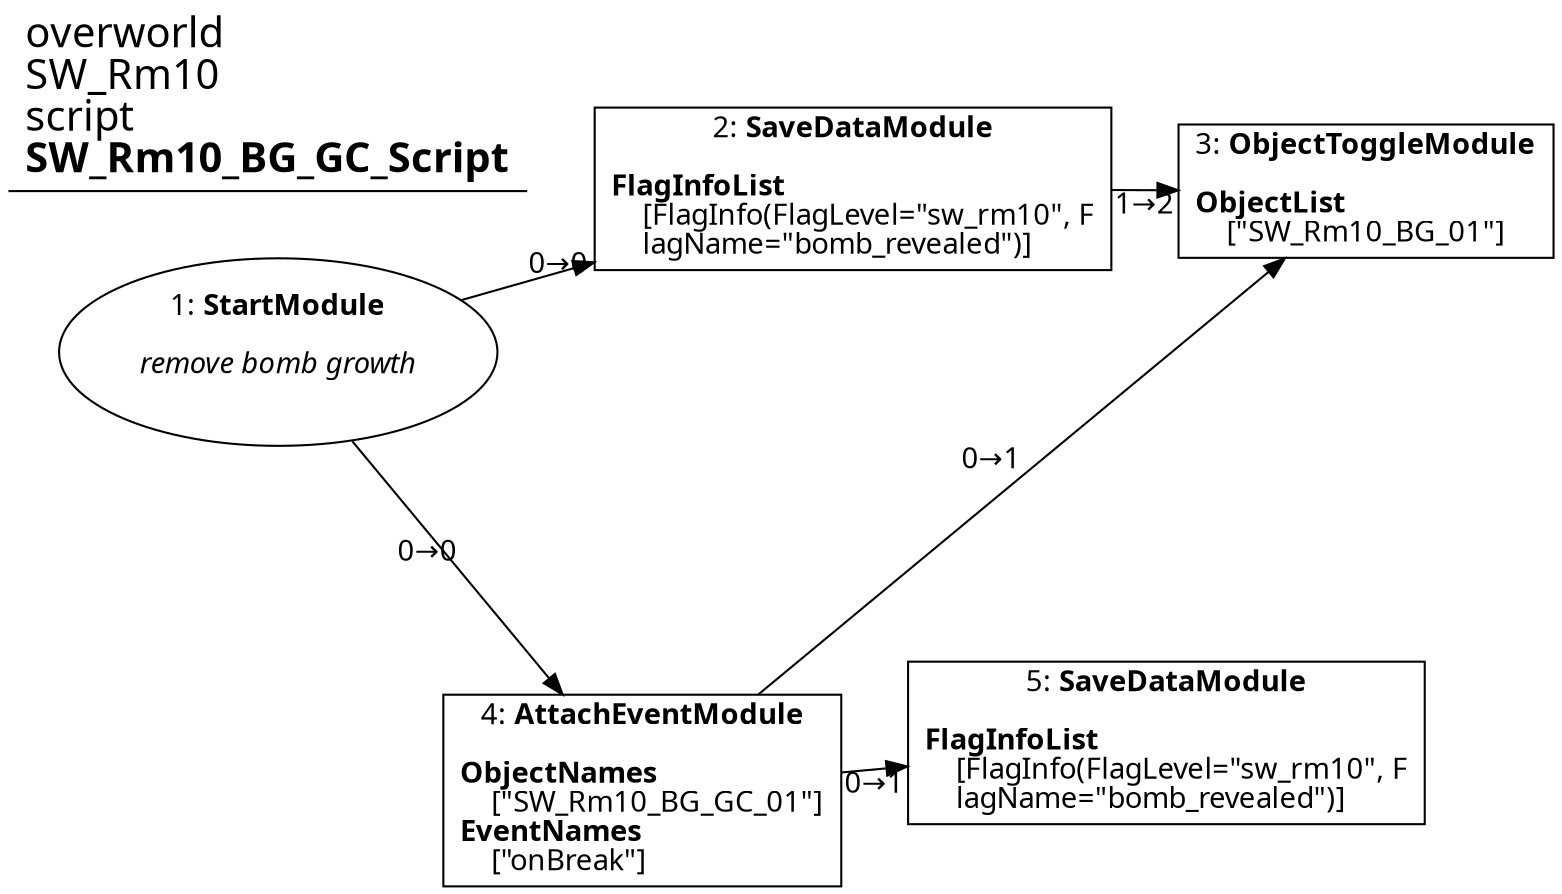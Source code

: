 digraph {
    layout = fdp;
    overlap = prism;
    sep = "+16";
    splines = spline;

    node [ shape = box ];

    graph [ fontname = "Segoe UI" ];
    node [ fontname = "Segoe UI" ];
    edge [ fontname = "Segoe UI" ];

    1 [ label = <1: <b>StartModule</b><br/><br/><i>remove bomb growth<br align="left"/></i><br align="left"/>> ];
    1 [ shape = oval ]
    1 [ pos = "0.192,-0.25800002!" ];
    1 -> 2 [ label = "0→0" ];
    1 -> 4 [ label = "0→0" ];

    2 [ label = <2: <b>SaveDataModule</b><br/><br/><b>FlagInfoList</b><br align="left"/>    [FlagInfo(FlagLevel=&quot;sw_rm10&quot;, F<br align="left"/>    lagName=&quot;bomb_revealed&quot;)]<br align="left"/>> ];
    2 [ pos = "0.411,-0.25800002!" ];
    2 -> 3 [ label = "1→2" ];

    3 [ label = <3: <b>ObjectToggleModule</b><br/><br/><b>ObjectList</b><br align="left"/>    [&quot;SW_Rm10_BG_01&quot;]<br align="left"/>> ];
    3 [ pos = "0.67200005,-0.23500001!" ];

    4 [ label = <4: <b>AttachEventModule</b><br/><br/><b>ObjectNames</b><br align="left"/>    [&quot;SW_Rm10_BG_GC_01&quot;]<br align="left"/><b>EventNames</b><br align="left"/>    [&quot;onBreak&quot;]<br align="left"/>> ];
    4 [ pos = "0.409,-0.564!" ];
    4 -> 5 [ label = "0→1" ];
    4 -> 3 [ label = "0→1" ];

    5 [ label = <5: <b>SaveDataModule</b><br/><br/><b>FlagInfoList</b><br align="left"/>    [FlagInfo(FlagLevel=&quot;sw_rm10&quot;, F<br align="left"/>    lagName=&quot;bomb_revealed&quot;)]<br align="left"/>> ];
    5 [ pos = "0.674,-0.541!" ];

    title [ pos = "0.19100001,-0.23400001!" ];
    title [ shape = underline ];
    title [ label = <<font point-size="20">overworld<br align="left"/>SW_Rm10<br align="left"/>script<br align="left"/><b>SW_Rm10_BG_GC_Script</b><br align="left"/></font>> ];
}
